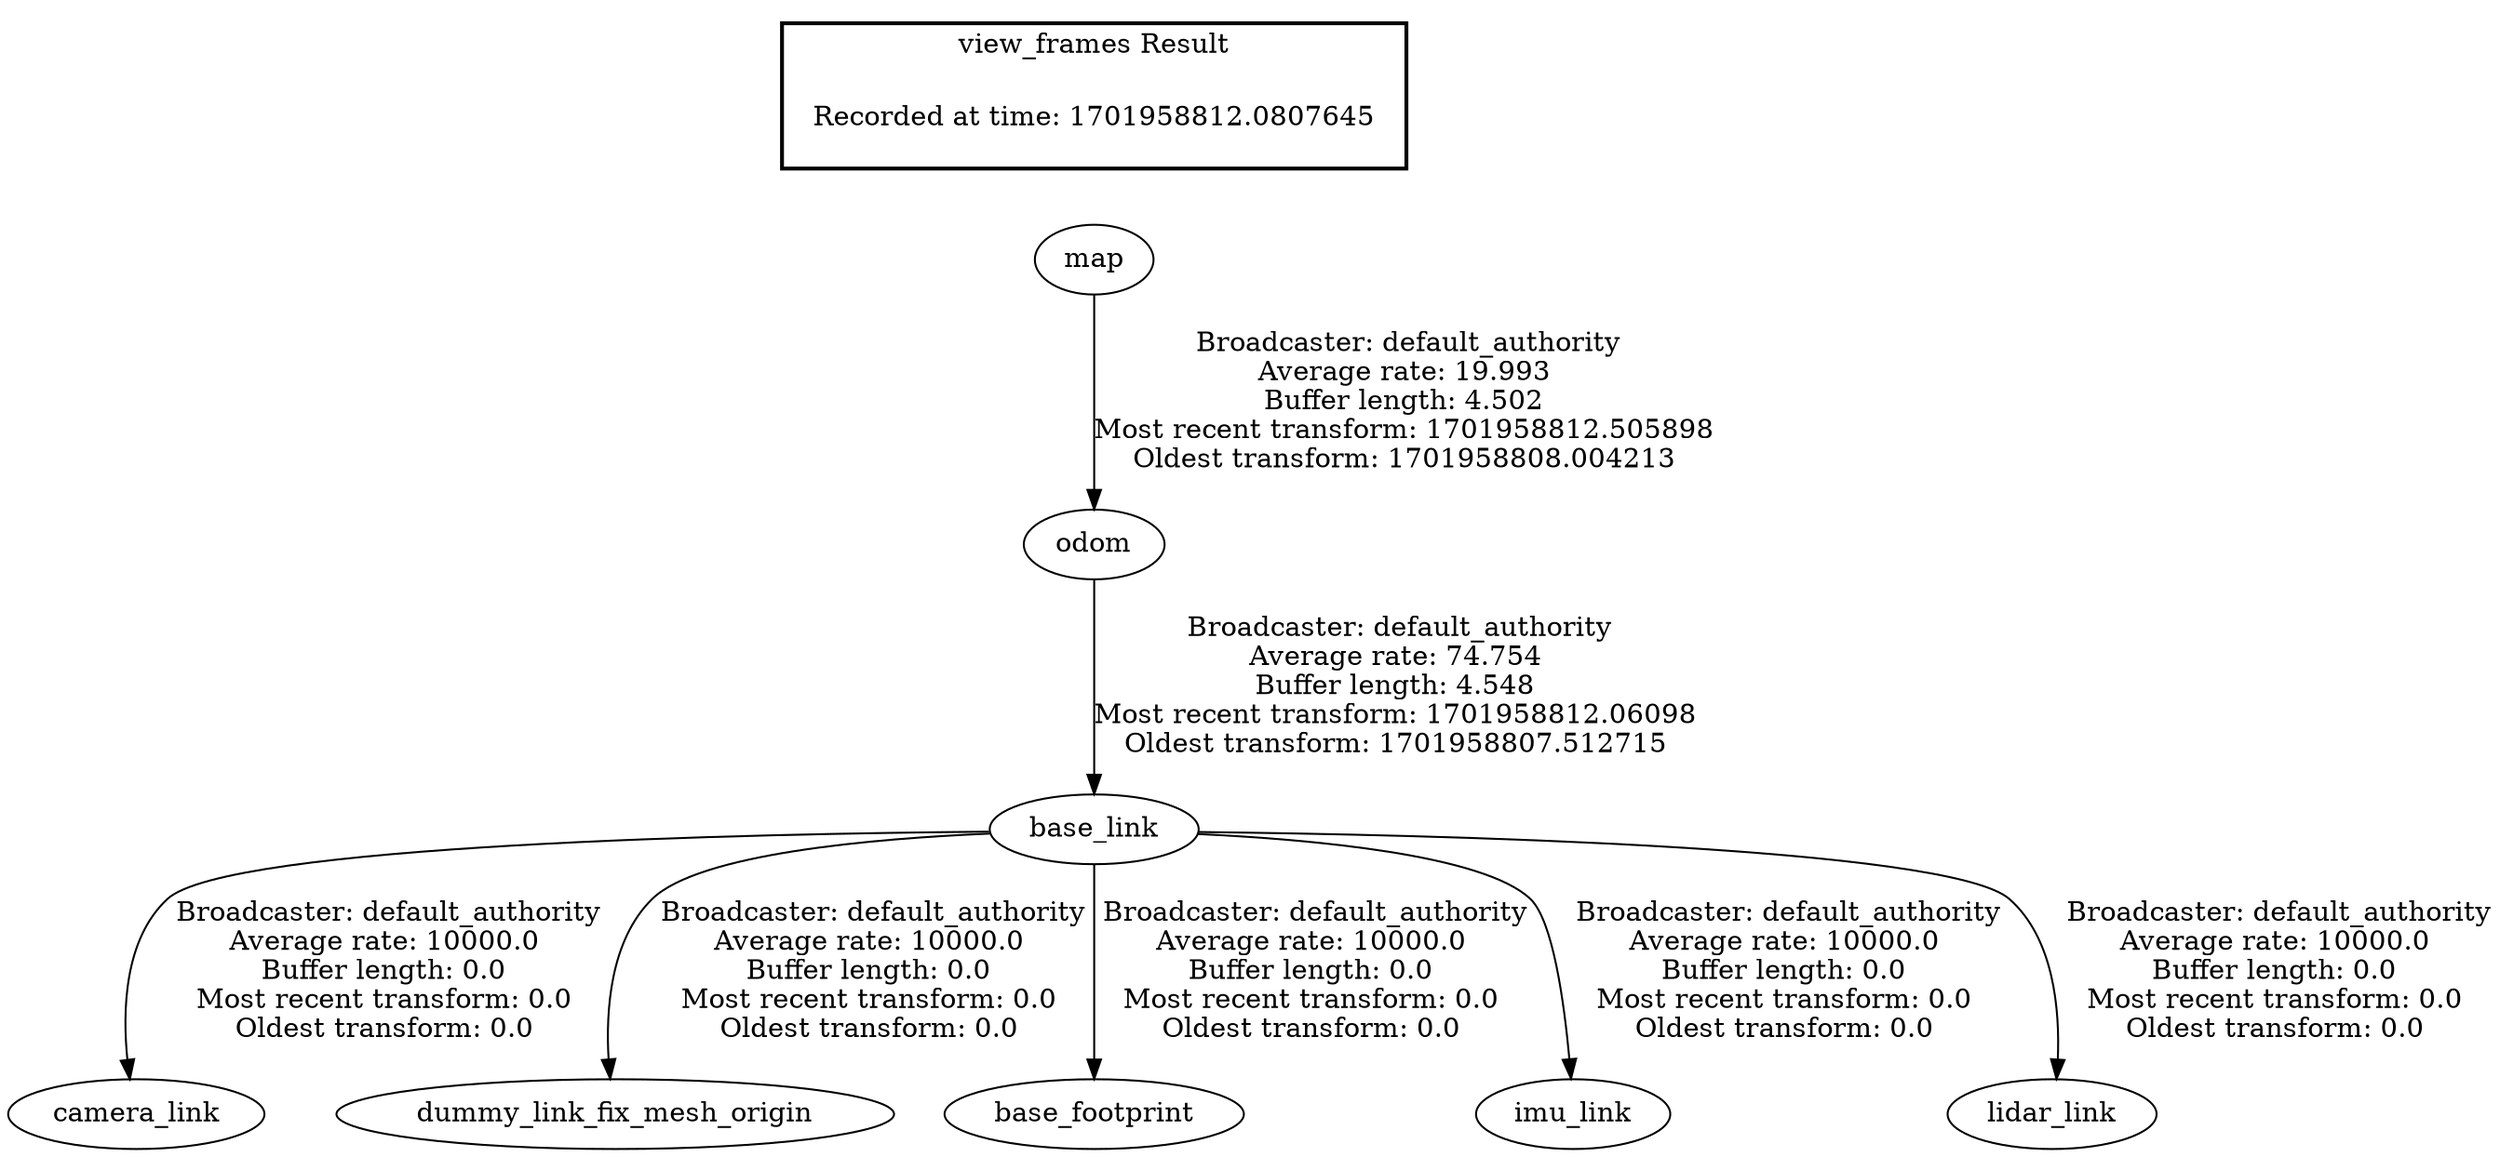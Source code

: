 digraph G {
"base_link" -> "camera_link"[label=" Broadcaster: default_authority\nAverage rate: 10000.0\nBuffer length: 0.0\nMost recent transform: 0.0\nOldest transform: 0.0\n"];
"odom" -> "base_link"[label=" Broadcaster: default_authority\nAverage rate: 74.754\nBuffer length: 4.548\nMost recent transform: 1701958812.06098\nOldest transform: 1701958807.512715\n"];
"base_link" -> "dummy_link_fix_mesh_origin"[label=" Broadcaster: default_authority\nAverage rate: 10000.0\nBuffer length: 0.0\nMost recent transform: 0.0\nOldest transform: 0.0\n"];
"base_link" -> "base_footprint"[label=" Broadcaster: default_authority\nAverage rate: 10000.0\nBuffer length: 0.0\nMost recent transform: 0.0\nOldest transform: 0.0\n"];
"base_link" -> "imu_link"[label=" Broadcaster: default_authority\nAverage rate: 10000.0\nBuffer length: 0.0\nMost recent transform: 0.0\nOldest transform: 0.0\n"];
"base_link" -> "lidar_link"[label=" Broadcaster: default_authority\nAverage rate: 10000.0\nBuffer length: 0.0\nMost recent transform: 0.0\nOldest transform: 0.0\n"];
"map" -> "odom"[label=" Broadcaster: default_authority\nAverage rate: 19.993\nBuffer length: 4.502\nMost recent transform: 1701958812.505898\nOldest transform: 1701958808.004213\n"];
edge [style=invis];
 subgraph cluster_legend { style=bold; color=black; label ="view_frames Result";
"Recorded at time: 1701958812.0807645"[ shape=plaintext ] ;
}->"map";
}